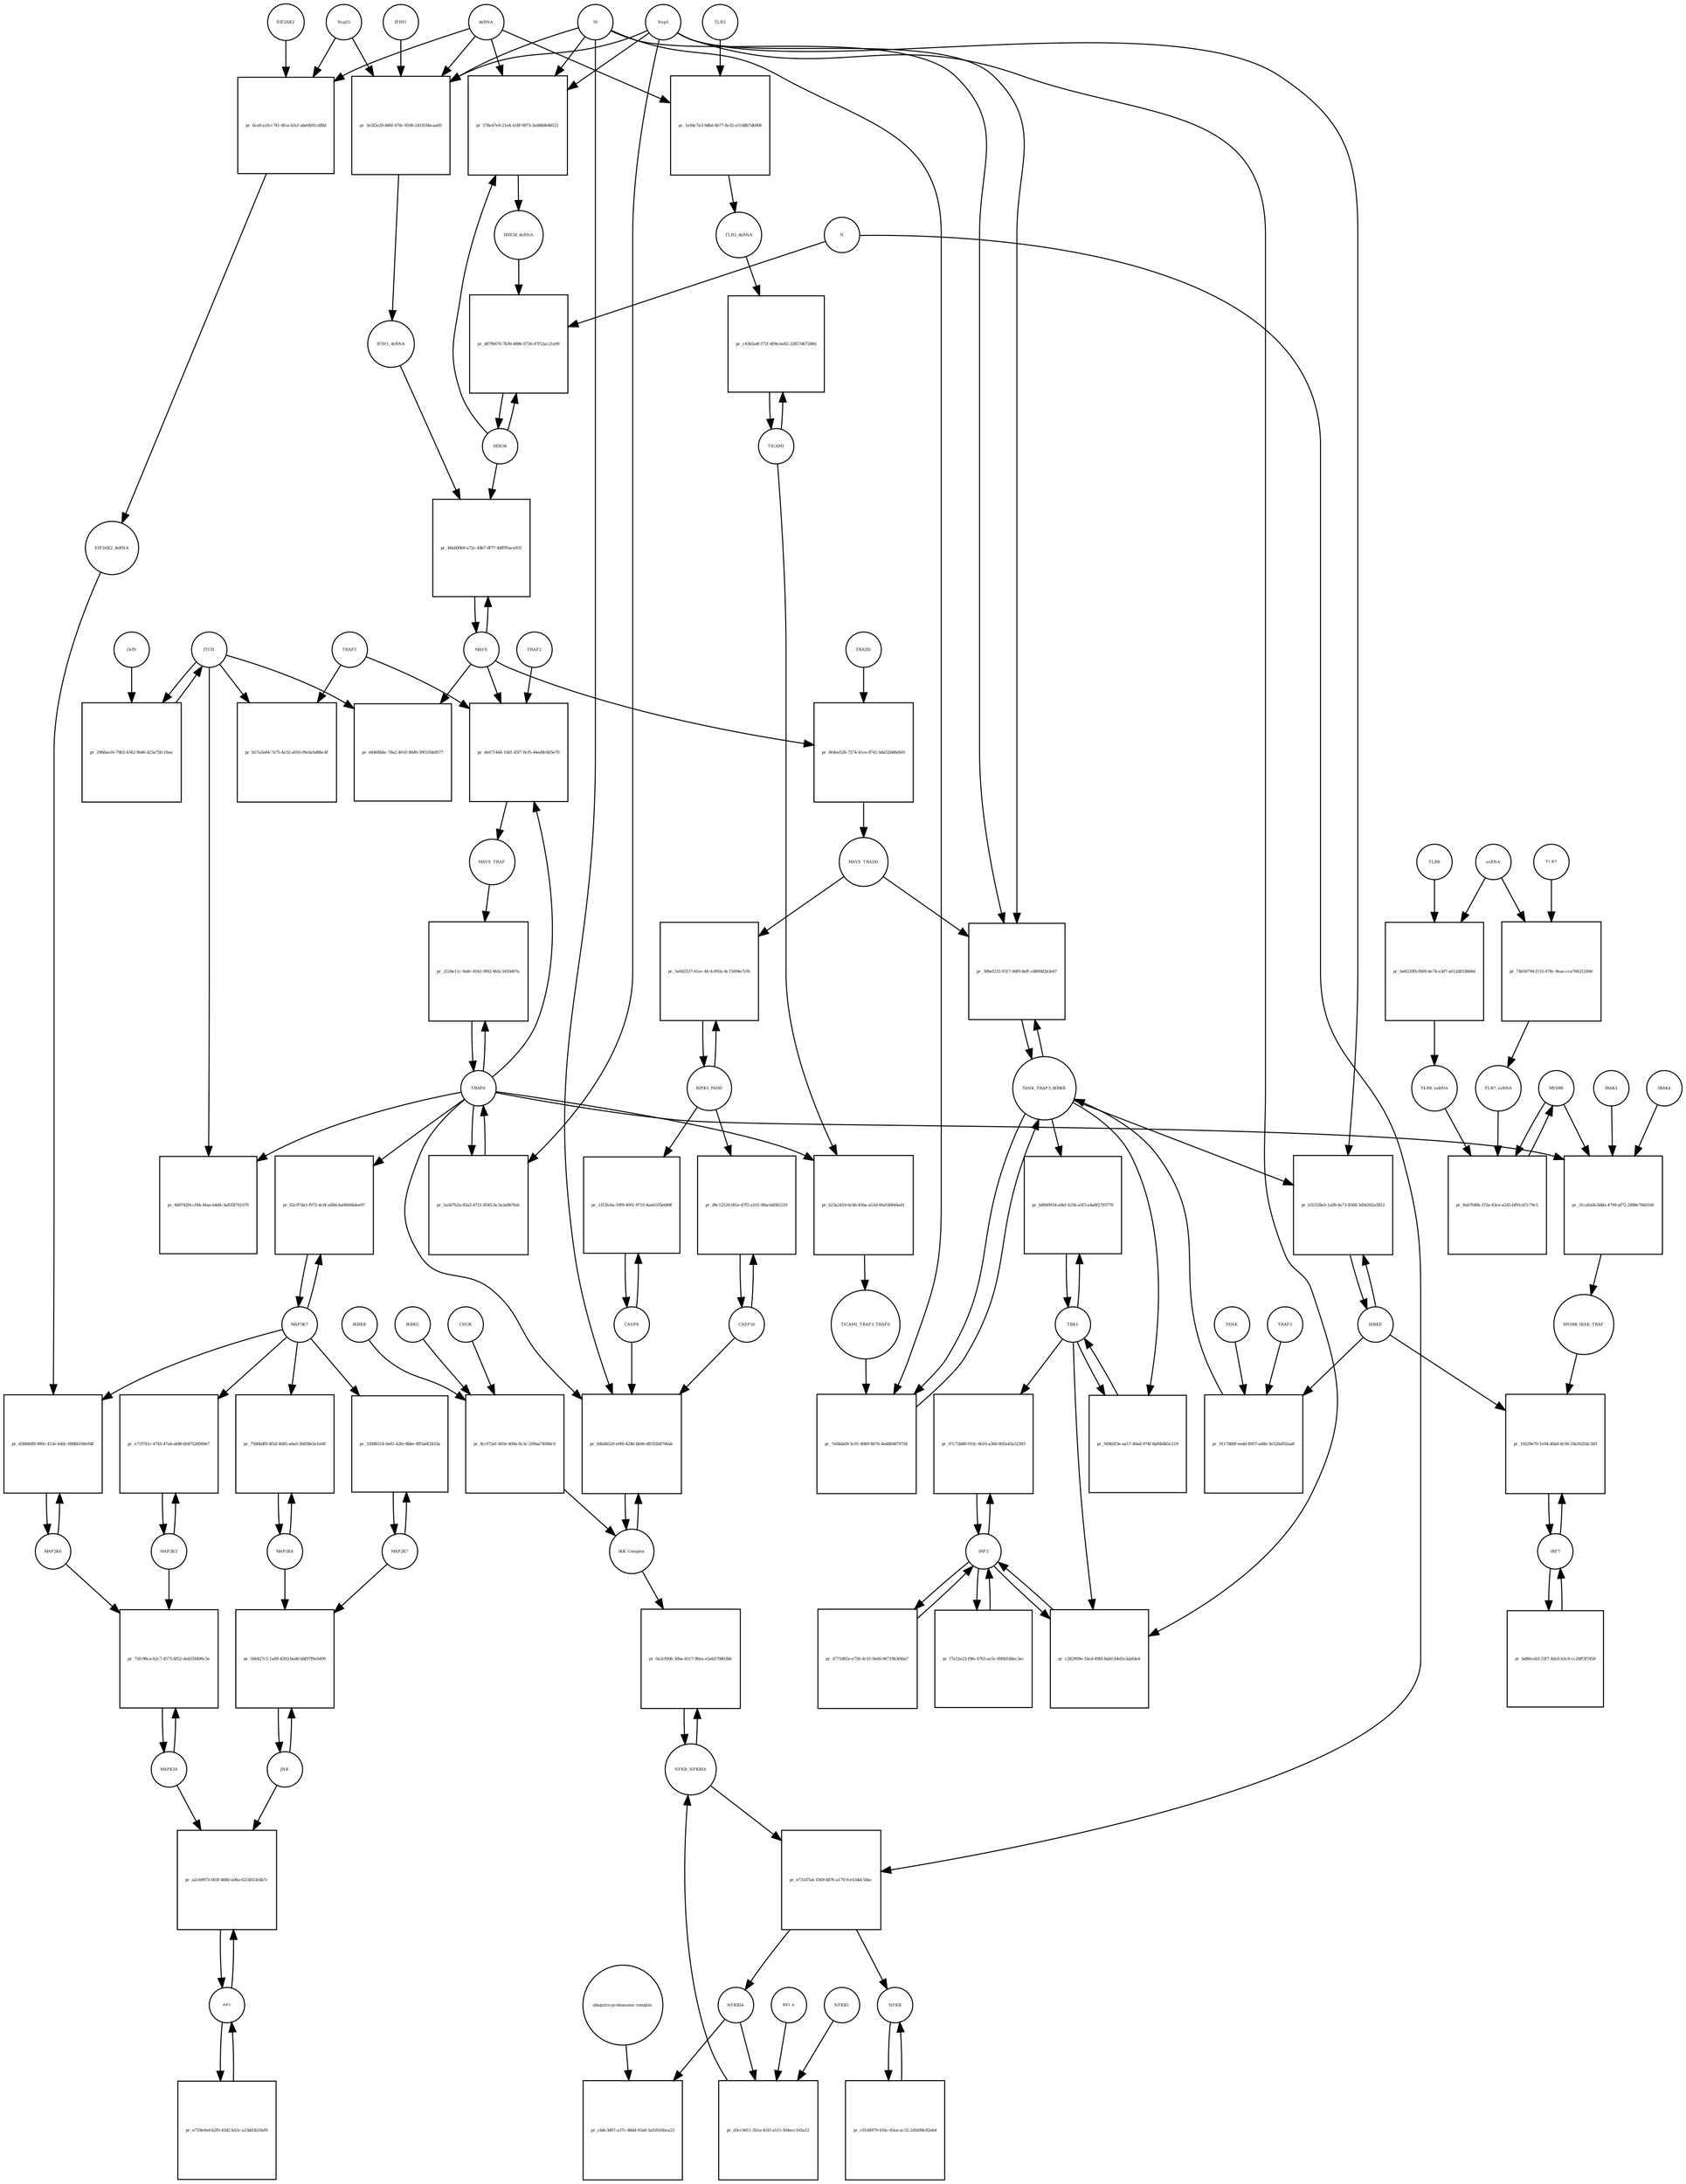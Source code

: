 strict digraph  {
dsRNA [annotation="", bipartite=0, cls="nucleic acid feature", fontsize=4, label=dsRNA, shape=circle];
"pr_578e47e9-21e4-418f-9973-5ed88d648521" [annotation="", bipartite=1, cls=process, fontsize=4, label="pr_578e47e9-21e4-418f-9973-5ed88d648521", shape=square];
DDX58_dsRNA [annotation="", bipartite=0, cls=complex, fontsize=4, label=DDX58_dsRNA, shape=circle];
M [annotation=urn_miriam_ncbiprotein_1796318601, bipartite=0, cls=macromolecule, fontsize=4, label=M, shape=circle];
Nsp3 [annotation=urn_miriam_ncbiprotein_1802476807, bipartite=0, cls=macromolecule, fontsize=4, label=Nsp3, shape=circle];
DDX58 [annotation=urn_miriam_hgnc_19102, bipartite=0, cls=macromolecule, fontsize=4, label=DDX58, shape=circle];
"pr_3e5f2e29-8d6f-470c-9506-241816bcaa00" [annotation="", bipartite=1, cls=process, fontsize=4, label="pr_3e5f2e29-8d6f-470c-9506-241816bcaa00", shape=square];
IFIH1_dsRNA [annotation="", bipartite=0, cls=complex, fontsize=4, label=IFIH1_dsRNA, shape=circle];
Nsp15 [annotation=urn_miriam_ncbiprotein_1802476818, bipartite=0, cls=macromolecule, fontsize=4, label=Nsp15, shape=circle];
IFIH1 [annotation=urn_miriam_hgnc_18873, bipartite=0, cls=macromolecule, fontsize=4, label=IFIH1, shape=circle];
"pr_d87f6670-7b30-4886-9726-47f52ac21a99" [annotation="", bipartite=1, cls=process, fontsize=4, label="pr_d87f6670-7b30-4886-9726-47f52ac21a99", shape=square];
N [annotation=urn_miriam_ncbiprotein_1798174255, bipartite=0, cls=macromolecule, fontsize=4, label=N, shape=circle];
MAVS [annotation=urn_miriam_hgnc_29233, bipartite=0, cls="macromolecule multimer", fontsize=4, label=MAVS, shape=circle];
"pr_46eb00b9-a72c-44b7-8f77-44ff95aca931" [annotation="", bipartite=1, cls=process, fontsize=4, label="pr_46eb00b9-a72c-44b7-8f77-44ff95aca931", shape=square];
NFKBIA [annotation=urn_miriam_hgnc_7797, bipartite=0, cls=macromolecule, fontsize=4, label=NFKBIA, shape=circle];
"pr_cb8c3d07-a37c-48dd-93a8-5a92616bca23" [annotation="", bipartite=1, cls=process, fontsize=4, label="pr_cb8c3d07-a37c-48dd-93a8-5a92616bca23", shape=square];
"ubiquitin-proteasome complex" [annotation="", bipartite=0, cls=complex, fontsize=4, label="ubiquitin-proteasome complex", shape=circle];
IRF3 [annotation=urn_miriam_hgnc_6118, bipartite=0, cls=macromolecule, fontsize=4, label=IRF3, shape=circle];
"pr_07c72b88-010c-4b16-a366-805a45a52393" [annotation="", bipartite=1, cls=process, fontsize=4, label="pr_07c72b88-010c-4b16-a366-805a45a52393", shape=square];
TBK1 [annotation="", bipartite=0, cls=macromolecule, fontsize=4, label=TBK1, shape=circle];
"pr_c282909e-1bcd-49fd-8ab0-b4d1e3abfda4" [annotation="", bipartite=1, cls=process, fontsize=4, label="pr_c282909e-1bcd-49fd-8ab0-b4d1e3abfda4", shape=square];
IRF7 [annotation=urn_miriam_hgnc_6122, bipartite=0, cls="macromolecule multimer", fontsize=4, label=IRF7, shape=circle];
"pr_10229e70-1e94-40a8-8c06-18a50254c583" [annotation="", bipartite=1, cls=process, fontsize=4, label="pr_10229e70-1e94-40a8-8c06-18a50254c583", shape=square];
IKBKE [annotation=urn_miriam_hgnc_14552, bipartite=0, cls=macromolecule, fontsize=4, label=IKBKE, shape=circle];
MYD88_IRAK_TRAF [annotation="", bipartite=0, cls=complex, fontsize=4, label=MYD88_IRAK_TRAF, shape=circle];
TRAF6 [annotation=urn_miriam_hgnc_12036, bipartite=0, cls=macromolecule, fontsize=4, label=TRAF6, shape=circle];
"pr_2526e11c-9a8c-4541-9f82-4b5c3410d07a" [annotation="", bipartite=1, cls=process, fontsize=4, label="pr_2526e11c-9a8c-4541-9f82-4b5c3410d07a", shape=square];
MAVS_TRAF [annotation="", bipartite=0, cls=complex, fontsize=4, label=MAVS_TRAF, shape=circle];
"pr_d4468bbc-7da2-4610-80d0-30f31fdef077" [annotation="", bipartite=1, cls=process, fontsize=4, label="pr_d4468bbc-7da2-4610-80d0-30f31fdef077", shape=square];
ITCH [annotation="", bipartite=0, cls=macromolecule, fontsize=4, label=ITCH, shape=circle];
TRAF5 [annotation=urn_miriam_hgnc_12035, bipartite=0, cls=macromolecule, fontsize=4, label=TRAF5, shape=circle];
"pr_b57a3a44-7a75-4e32-a616-09cbcbd6bc4f" [annotation="", bipartite=1, cls=process, fontsize=4, label="pr_b57a3a44-7a75-4e32-a616-09cbcbd6bc4f", shape=square];
"pr_4b9742f4-cf44-44ae-b4d4-3a835f701070" [annotation="", bipartite=1, cls=process, fontsize=4, label="pr_4b9742f4-cf44-44ae-b4d4-3a835f701070", shape=square];
TICAM1 [annotation=urn_miriam_hgnc_18348, bipartite=0, cls=macromolecule, fontsize=4, label=TICAM1, shape=circle];
"pr_c43b5a4f-f72f-4f94-be82-32857d672866" [annotation="", bipartite=1, cls=process, fontsize=4, label="pr_c43b5a4f-f72f-4f94-be82-32857d672866", shape=square];
TLR3_dsRNA [annotation="", bipartite=0, cls=complex, fontsize=4, label=TLR3_dsRNA, shape=circle];
TLR3 [annotation=urn_miriam_hgnc_11849, bipartite=0, cls="macromolecule multimer", fontsize=4, label=TLR3, shape=circle];
"pr_1e94c7e3-9dbd-4b77-8c02-e51d8b7db906" [annotation="", bipartite=1, cls=process, fontsize=4, label="pr_1e94c7e3-9dbd-4b77-8c02-e51d8b7db906", shape=square];
"pr_b23a2419-6cbb-45ba-a53d-6fa036844ed1" [annotation="", bipartite=1, cls=process, fontsize=4, label="pr_b23a2419-6cbb-45ba-a53d-6fa036844ed1", shape=square];
TICAM1_TRAF3_TRAF6 [annotation="", bipartite=0, cls=complex, fontsize=4, label=TICAM1_TRAF3_TRAF6, shape=circle];
TANK_TRAF3_IKBKE [annotation="", bipartite=0, cls=complex, fontsize=4, label=TANK_TRAF3_IKBKE, shape=circle];
"pr_7efdda09-3c91-4069-8676-4e48b9d79734" [annotation="", bipartite=1, cls=process, fontsize=4, label="pr_7efdda09-3c91-4069-8676-4e48b9d79734", shape=square];
"pr_b8849934-e8ef-4256-a5f3-e4a8f2793778" [annotation="", bipartite=1, cls=process, fontsize=4, label="pr_b8849934-e8ef-4256-a5f3-e4a8f2793778", shape=square];
"pr_b32328a0-1a08-4e73-8568-3d56262a5812" [annotation="", bipartite=1, cls=process, fontsize=4, label="pr_b32328a0-1a08-4e73-8568-3d56262a5812", shape=square];
MYD88 [annotation="", bipartite=0, cls=macromolecule, fontsize=4, label=MYD88, shape=circle];
"pr_31cafa6b-8dda-4799-af72-2888e76601b0" [annotation="", bipartite=1, cls=process, fontsize=4, label="pr_31cafa6b-8dda-4799-af72-2888e76601b0", shape=square];
IRAK1 [annotation=urn_miriam_hgnc_6112, bipartite=0, cls=macromolecule, fontsize=4, label=IRAK1, shape=circle];
IRAK4 [annotation=urn_miriam_hgnc_17967, bipartite=0, cls=macromolecule, fontsize=4, label=IRAK4, shape=circle];
TLR7 [annotation=urn_miriam_hgnc_15631, bipartite=0, cls=macromolecule, fontsize=4, label=TLR7, shape=circle];
"pr_74b50794-f155-478c-9eae-cce76621209d" [annotation="", bipartite=1, cls=process, fontsize=4, label="pr_74b50794-f155-478c-9eae-cce76621209d", shape=square];
TLR7_ssRNA [annotation="", bipartite=0, cls=complex, fontsize=4, label=TLR7_ssRNA, shape=circle];
ssRNA [annotation="", bipartite=0, cls="nucleic acid feature", fontsize=4, label=ssRNA, shape=circle];
TLR8 [annotation=urn_miriam_hgnc_15632, bipartite=0, cls=macromolecule, fontsize=4, label=TLR8, shape=circle];
"pr_be8220fb-fb09-4e74-a3d7-a612d833b68d" [annotation="", bipartite=1, cls=process, fontsize=4, label="pr_be8220fb-fb09-4e74-a3d7-a612d833b68d", shape=square];
TLR8_ssRNA [annotation="", bipartite=0, cls=complex, fontsize=4, label=TLR8_ssRNA, shape=circle];
"pr_8ab7fd6b-372e-43ce-a245-bf91cb7c79c5" [annotation="", bipartite=1, cls=process, fontsize=4, label="pr_8ab7fd6b-372e-43ce-a245-bf91cb7c79c5", shape=square];
MAP3K7 [annotation="", bipartite=0, cls=macromolecule, fontsize=4, label=MAP3K7, shape=circle];
"pr_82c97da1-f972-4c6f-a684-ba08d44dee97" [annotation="", bipartite=1, cls=process, fontsize=4, label="pr_82c97da1-f972-4c6f-a684-ba08d44dee97", shape=square];
TRAF2 [annotation=urn_miriam_hgnc_12032, bipartite=0, cls=macromolecule, fontsize=4, label=TRAF2, shape=circle];
"pr_de671444-10d1-45f7-8cf5-44ed9c605e70" [annotation="", bipartite=1, cls=process, fontsize=4, label="pr_de671444-10d1-45f7-8cf5-44ed9c605e70", shape=square];
"pr_296dae16-79b3-4342-9b46-423a75fc18aa" [annotation="", bipartite=1, cls=process, fontsize=4, label="pr_296dae16-79b3-4342-9b46-423a75fc18aa", shape=square];
Orf9 [annotation=urn_miriam_uniprot_P59636, bipartite=0, cls=macromolecule, fontsize=4, label=Orf9, shape=circle];
"pr_664ee526-7274-41ce-8741-0da52b68eb01" [annotation="", bipartite=1, cls=process, fontsize=4, label="pr_664ee526-7274-41ce-8741-0da52b68eb01", shape=square];
MAVS_TRADD [annotation="", bipartite=0, cls=complex, fontsize=4, label=MAVS_TRADD, shape=circle];
TRADD [annotation=urn_miriam_hgnc_12030, bipartite=0, cls=macromolecule, fontsize=4, label=TRADD, shape=circle];
"pr_5a567b2a-85a2-4721-8545-bc3a3a9b76dc" [annotation="", bipartite=1, cls=process, fontsize=4, label="pr_5a567b2a-85a2-4721-8545-bc3a3a9b76dc", shape=square];
AP1 [annotation="", bipartite=0, cls=complex, fontsize=4, label=AP1, shape=circle];
"pr_a2cb9973-003f-4680-a06a-6214013e4b7c" [annotation="", bipartite=1, cls=process, fontsize=4, label="pr_a2cb9973-003f-4680-a06a-6214013e4b7c", shape=square];
MAPK14 [annotation="", bipartite=0, cls=macromolecule, fontsize=4, label=MAPK14, shape=circle];
JNK [annotation="", bipartite=0, cls=complex, fontsize=4, label=JNK, shape=circle];
"pr_56b427c5-1a89-4593-bed6-bbf97f6c6499" [annotation="", bipartite=1, cls=process, fontsize=4, label="pr_56b427c5-1a89-4593-bed6-bbf97f6c6499", shape=square];
MAP2K7 [annotation="", bipartite=0, cls=macromolecule, fontsize=4, label=MAP2K7, shape=circle];
MAP2K4 [annotation="", bipartite=0, cls=macromolecule, fontsize=4, label=MAP2K4, shape=circle];
"pr_7566bdf9-4f2d-4685-a6a0-3b858e2e1e08" [annotation="", bipartite=1, cls=process, fontsize=4, label="pr_7566bdf9-4f2d-4685-a6a0-3b858e2e1e08", shape=square];
"pr_330d9314-0a61-42fe-8bbe-4ff5a6f2433a" [annotation="", bipartite=1, cls=process, fontsize=4, label="pr_330d9314-0a61-42fe-8bbe-4ff5a6f2433a", shape=square];
MAP2K3 [annotation="", bipartite=0, cls=macromolecule, fontsize=4, label=MAP2K3, shape=circle];
"pr_e71f741c-4745-47ab-afd8-6047526949e7" [annotation="", bipartite=1, cls=process, fontsize=4, label="pr_e71f741c-4745-47ab-afd8-6047526949e7", shape=square];
MAP2K6 [annotation="", bipartite=0, cls=macromolecule, fontsize=4, label=MAP2K6, shape=circle];
"pr_d38840f8-980c-413e-bddc-0886b169e94f" [annotation="", bipartite=1, cls=process, fontsize=4, label="pr_d38840f8-980c-413e-bddc-0886b169e94f", shape=square];
EIF2AK2_dsRNA [annotation="", bipartite=0, cls=complex, fontsize=4, label=EIF2AK2_dsRNA, shape=circle];
"pr_6cefca18-c741-4fca-b3cf-abe0b91cdf8d" [annotation="", bipartite=1, cls=process, fontsize=4, label="pr_6cefca18-c741-4fca-b3cf-abe0b91cdf8d", shape=square];
EIF2AK2 [annotation=urn_miriam_hgnc_9437, bipartite=0, cls=macromolecule, fontsize=4, label=EIF2AK2, shape=circle];
RIPK1_FADD [annotation="", bipartite=0, cls=complex, fontsize=4, label=RIPK1_FADD, shape=circle];
"pr_5e0d2537-61ec-4fc4-892e-4c15694e7cfb" [annotation="", bipartite=1, cls=process, fontsize=4, label="pr_5e0d2537-61ec-4fc4-892e-4c15694e7cfb", shape=square];
CASP8 [annotation="", bipartite=0, cls=macromolecule, fontsize=4, label=CASP8, shape=circle];
"pr_21f2fc6a-59f9-4001-8710-4aeb105e689f" [annotation="", bipartite=1, cls=process, fontsize=4, label="pr_21f2fc6a-59f9-4001-8710-4aeb105e689f", shape=square];
CASP10 [annotation="", bipartite=0, cls=macromolecule, fontsize=4, label=CASP10, shape=circle];
"pr_d9c12520-0f1e-47f2-a102-98ac6d582219" [annotation="", bipartite=1, cls=process, fontsize=4, label="pr_d9c12520-0f1e-47f2-a102-98ac6d582219", shape=square];
NFKB_NFKBIA [annotation="", bipartite=0, cls=complex, fontsize=4, label=NFKB_NFKBIA, shape=circle];
"pr_0a3cf606-30be-41c7-90ea-e5eb570d03bb" [annotation="", bipartite=1, cls=process, fontsize=4, label="pr_0a3cf606-30be-41c7-90ea-e5eb570d03bb", shape=square];
"IKK Complex" [annotation="", bipartite=0, cls=complex, fontsize=4, label="IKK Complex", shape=circle];
"pr_e731d7a4-1569-4876-a170-fce534dc58ac" [annotation="", bipartite=1, cls=process, fontsize=4, label="pr_e731d7a4-1569-4876-a170-fce534dc58ac", shape=square];
NFKB [annotation="", bipartite=0, cls=complex, fontsize=4, label=NFKB, shape=circle];
"pr_64bd4520-e0f6-4246-b606-d8192b8706ab" [annotation="", bipartite=1, cls=process, fontsize=4, label="pr_64bd4520-e0f6-4246-b606-d8192b8706ab", shape=square];
"pr_d3cc9611-2b1a-451f-a511-504ecc165a12" [annotation="", bipartite=1, cls=process, fontsize=4, label="pr_d3cc9611-2b1a-451f-a511-504ecc165a12", shape=square];
RELA [annotation="", bipartite=0, cls=macromolecule, fontsize=4, label=RELA, shape=circle];
NFKB1 [annotation="", bipartite=0, cls=macromolecule, fontsize=4, label=NFKB1, shape=circle];
IKBKG [annotation="", bipartite=0, cls=macromolecule, fontsize=4, label=IKBKG, shape=circle];
"pr_8ccf72ef-493e-409a-8c3c-299aa74948c9" [annotation="", bipartite=1, cls=process, fontsize=4, label="pr_8ccf72ef-493e-409a-8c3c-299aa74948c9", shape=square];
CHUK [annotation="", bipartite=0, cls=macromolecule, fontsize=4, label=CHUK, shape=circle];
IKBKB [annotation="", bipartite=0, cls=macromolecule, fontsize=4, label=IKBKB, shape=circle];
"pr_30bef235-9317-4df9-8eff-cd869d2b3eb7" [annotation="", bipartite=1, cls=process, fontsize=4, label="pr_30bef235-9317-4df9-8eff-cd869d2b3eb7", shape=square];
"pr_569b5f3e-aa17-49ad-974f-8af6b4b5c219" [annotation="", bipartite=1, cls=process, fontsize=4, label="pr_569b5f3e-aa17-49ad-974f-8af6b4b5c219", shape=square];
"pr_73fc96ca-b2c7-4575-8f52-da4354496c5e" [annotation="", bipartite=1, cls=process, fontsize=4, label="pr_73fc96ca-b2c7-4575-8f52-da4354496c5e", shape=square];
TRAF3 [annotation="", bipartite=0, cls=macromolecule, fontsize=4, label=TRAF3, shape=circle];
"pr_9117d68f-eedd-4957-ad4b-3e520af02aa8" [annotation="", bipartite=1, cls=process, fontsize=4, label="pr_9117d68f-eedd-4957-ad4b-3e520af02aa8", shape=square];
TANK [annotation="", bipartite=0, cls=macromolecule, fontsize=4, label=TANK, shape=circle];
"pr_e729e0ed-b2f0-43d2-b52c-a23dd3b33ef9" [annotation="", bipartite=1, cls=process, fontsize=4, label="pr_e729e0ed-b2f0-43d2-b52c-a23dd3b33ef9", shape=square];
"pr_bd86ceb3-55f7-4dc0-b3c9-cc24ff3f7458" [annotation="", bipartite=1, cls=process, fontsize=4, label="pr_bd86ceb3-55f7-4dc0-b3c9-cc24ff3f7458", shape=square];
"pr_d771d81e-e726-4c91-9e66-96719b3f4ba7" [annotation="", bipartite=1, cls=process, fontsize=4, label="pr_d771d81e-e726-4c91-9e66-96719b3f4ba7", shape=square];
"pr_c01d4979-41bc-45ea-ac32-2d5698c82eb4" [annotation="", bipartite=1, cls=process, fontsize=4, label="pr_c01d4979-41bc-45ea-ac32-2d5698c82eb4", shape=square];
"pr_f7a12e23-f9fe-4763-ac5c-890d1ddec3ec" [annotation="", bipartite=1, cls=process, fontsize=4, label="pr_f7a12e23-f9fe-4763-ac5c-890d1ddec3ec", shape=square];
dsRNA -> "pr_578e47e9-21e4-418f-9973-5ed88d648521"  [annotation="", interaction_type=consumption];
dsRNA -> "pr_3e5f2e29-8d6f-470c-9506-241816bcaa00"  [annotation="", interaction_type=consumption];
dsRNA -> "pr_1e94c7e3-9dbd-4b77-8c02-e51d8b7db906"  [annotation="", interaction_type=consumption];
dsRNA -> "pr_6cefca18-c741-4fca-b3cf-abe0b91cdf8d"  [annotation="", interaction_type=consumption];
"pr_578e47e9-21e4-418f-9973-5ed88d648521" -> DDX58_dsRNA  [annotation="", interaction_type=production];
DDX58_dsRNA -> "pr_d87f6670-7b30-4886-9726-47f52ac21a99"  [annotation="urn_miriam_pubmed_25581309|urn_miriam_pubmed_28148787|urn_miriam_taxonomy_694009", interaction_type=catalysis];
M -> "pr_578e47e9-21e4-418f-9973-5ed88d648521"  [annotation="urn_miriam_pubmed_20303872|urn_miriam_pubmed_19380580|urn_miriam_pubmed_31226023|urn_miriam_taxonomy_694009", interaction_type=inhibition];
M -> "pr_3e5f2e29-8d6f-470c-9506-241816bcaa00"  [annotation="urn_miriam_pubmed_28484023|urn_miriam_pubmed_19380580|urn_miriam_pubmed_31226023|urn_miriam_taxonomy_694009", interaction_type=inhibition];
M -> "pr_7efdda09-3c91-4069-8676-4e48b9d79734"  [annotation="urn_miriam_pubmed_19380580|urn_miriam_pubmed_19366914|urn_miriam_taxonomy_694009", interaction_type=inhibition];
M -> "pr_64bd4520-e0f6-4246-b606-d8192b8706ab"  [annotation="urn_miriam_pubmed_19366914|urn_miriam_pubmed_20303872|urn_miriam_pubmed_17705188|urn_miriam_pubmed_694009", interaction_type=inhibition];
M -> "pr_30bef235-9317-4df9-8eff-cd869d2b3eb7"  [annotation="urn_miriam_pubmed_19366914|urn_miriam_pubmed_27164085|urn_miriam_pubmed_19380580|urn_miriam_taxonomy_694009", interaction_type=inhibition];
Nsp3 -> "pr_578e47e9-21e4-418f-9973-5ed88d648521"  [annotation="urn_miriam_pubmed_20303872|urn_miriam_pubmed_19380580|urn_miriam_pubmed_31226023|urn_miriam_taxonomy_694009", interaction_type=inhibition];
Nsp3 -> "pr_3e5f2e29-8d6f-470c-9506-241816bcaa00"  [annotation="urn_miriam_pubmed_28484023|urn_miriam_pubmed_19380580|urn_miriam_pubmed_31226023|urn_miriam_taxonomy_694009", interaction_type=inhibition];
Nsp3 -> "pr_c282909e-1bcd-49fd-8ab0-b4d1e3abfda4"  [annotation="urn_miriam_pubmed_17761676|urn_miriam_pubmed_31226023|urn_miriam_taxonomy_694009", interaction_type=inhibition];
Nsp3 -> "pr_b32328a0-1a08-4e73-8568-3d56262a5812"  [annotation="urn_miriam_pubmed_20303872|urn_miriam_pubmed_31226023|urn_miriam_taxonomy_694009", interaction_type=inhibition];
Nsp3 -> "pr_5a567b2a-85a2-4721-8545-bc3a3a9b76dc"  [annotation="urn_miriam_pubmed_27164085|urn_miriam_taxonomy_694009", interaction_type=catalysis];
Nsp3 -> "pr_30bef235-9317-4df9-8eff-cd869d2b3eb7"  [annotation="urn_miriam_pubmed_19366914|urn_miriam_pubmed_27164085|urn_miriam_pubmed_19380580|urn_miriam_taxonomy_694009", interaction_type=inhibition];
DDX58 -> "pr_578e47e9-21e4-418f-9973-5ed88d648521"  [annotation="", interaction_type=consumption];
DDX58 -> "pr_d87f6670-7b30-4886-9726-47f52ac21a99"  [annotation="", interaction_type=consumption];
DDX58 -> "pr_46eb00b9-a72c-44b7-8f77-44ff95aca931"  [annotation=urn_miriam_pubmed_25581309, interaction_type=catalysis];
"pr_3e5f2e29-8d6f-470c-9506-241816bcaa00" -> IFIH1_dsRNA  [annotation="", interaction_type=production];
IFIH1_dsRNA -> "pr_46eb00b9-a72c-44b7-8f77-44ff95aca931"  [annotation=urn_miriam_pubmed_25581309, interaction_type=catalysis];
Nsp15 -> "pr_3e5f2e29-8d6f-470c-9506-241816bcaa00"  [annotation="urn_miriam_pubmed_28484023|urn_miriam_pubmed_19380580|urn_miriam_pubmed_31226023|urn_miriam_taxonomy_694009", interaction_type=inhibition];
Nsp15 -> "pr_6cefca18-c741-4fca-b3cf-abe0b91cdf8d"  [annotation="urn_miriam_pubmed_28484023|urn_miriam_pubmed_19366914|urn_miriam_taxonomy_694009", interaction_type=inhibition];
IFIH1 -> "pr_3e5f2e29-8d6f-470c-9506-241816bcaa00"  [annotation="", interaction_type=consumption];
"pr_d87f6670-7b30-4886-9726-47f52ac21a99" -> DDX58  [annotation="", interaction_type=production];
N -> "pr_d87f6670-7b30-4886-9726-47f52ac21a99"  [annotation="urn_miriam_pubmed_25581309|urn_miriam_pubmed_28148787|urn_miriam_taxonomy_694009", interaction_type=inhibition];
N -> "pr_e731d7a4-1569-4876-a170-fce534dc58ac"  [annotation="urn_miriam_pubmed_16143815|urn_miriam_taxonomy_694009", interaction_type=stimulation];
MAVS -> "pr_46eb00b9-a72c-44b7-8f77-44ff95aca931"  [annotation="", interaction_type=consumption];
MAVS -> "pr_d4468bbc-7da2-4610-80d0-30f31fdef077"  [annotation="", interaction_type=consumption];
MAVS -> "pr_de671444-10d1-45f7-8cf5-44ed9c605e70"  [annotation="", interaction_type=consumption];
MAVS -> "pr_664ee526-7274-41ce-8741-0da52b68eb01"  [annotation="", interaction_type=consumption];
"pr_46eb00b9-a72c-44b7-8f77-44ff95aca931" -> MAVS  [annotation="", interaction_type=production];
NFKBIA -> "pr_cb8c3d07-a37c-48dd-93a8-5a92616bca23"  [annotation="", interaction_type=consumption];
NFKBIA -> "pr_d3cc9611-2b1a-451f-a511-504ecc165a12"  [annotation="", interaction_type=consumption];
"ubiquitin-proteasome complex" -> "pr_cb8c3d07-a37c-48dd-93a8-5a92616bca23"  [annotation=urn_miriam_pubmed_20303872, interaction_type=catalysis];
IRF3 -> "pr_07c72b88-010c-4b16-a366-805a45a52393"  [annotation="", interaction_type=consumption];
IRF3 -> "pr_c282909e-1bcd-49fd-8ab0-b4d1e3abfda4"  [annotation="", interaction_type=consumption];
IRF3 -> "pr_d771d81e-e726-4c91-9e66-96719b3f4ba7"  [annotation="", interaction_type=consumption];
IRF3 -> "pr_f7a12e23-f9fe-4763-ac5c-890d1ddec3ec"  [annotation="", interaction_type=consumption];
"pr_07c72b88-010c-4b16-a366-805a45a52393" -> IRF3  [annotation="", interaction_type=production];
TBK1 -> "pr_07c72b88-010c-4b16-a366-805a45a52393"  [annotation=urn_miriam_pubmed_25581309, interaction_type=catalysis];
TBK1 -> "pr_c282909e-1bcd-49fd-8ab0-b4d1e3abfda4"  [annotation="urn_miriam_pubmed_17761676|urn_miriam_pubmed_31226023|urn_miriam_taxonomy_694009", interaction_type=catalysis];
TBK1 -> "pr_b8849934-e8ef-4256-a5f3-e4a8f2793778"  [annotation="", interaction_type=consumption];
TBK1 -> "pr_569b5f3e-aa17-49ad-974f-8af6b4b5c219"  [annotation="", interaction_type=consumption];
"pr_c282909e-1bcd-49fd-8ab0-b4d1e3abfda4" -> IRF3  [annotation="", interaction_type=production];
IRF7 -> "pr_10229e70-1e94-40a8-8c06-18a50254c583"  [annotation="", interaction_type=consumption];
IRF7 -> "pr_bd86ceb3-55f7-4dc0-b3c9-cc24ff3f7458"  [annotation="", interaction_type=consumption];
"pr_10229e70-1e94-40a8-8c06-18a50254c583" -> IRF7  [annotation="", interaction_type=production];
IKBKE -> "pr_10229e70-1e94-40a8-8c06-18a50254c583"  [annotation=urn_miriam_pubmed_20303872, interaction_type=catalysis];
IKBKE -> "pr_b32328a0-1a08-4e73-8568-3d56262a5812"  [annotation="", interaction_type=consumption];
IKBKE -> "pr_9117d68f-eedd-4957-ad4b-3e520af02aa8"  [annotation="", interaction_type=consumption];
MYD88_IRAK_TRAF -> "pr_10229e70-1e94-40a8-8c06-18a50254c583"  [annotation=urn_miriam_pubmed_20303872, interaction_type=catalysis];
TRAF6 -> "pr_2526e11c-9a8c-4541-9f82-4b5c3410d07a"  [annotation="", interaction_type=consumption];
TRAF6 -> "pr_4b9742f4-cf44-44ae-b4d4-3a835f701070"  [annotation="", interaction_type=consumption];
TRAF6 -> "pr_b23a2419-6cbb-45ba-a53d-6fa036844ed1"  [annotation="", interaction_type=consumption];
TRAF6 -> "pr_31cafa6b-8dda-4799-af72-2888e76601b0"  [annotation="", interaction_type=consumption];
TRAF6 -> "pr_82c97da1-f972-4c6f-a684-ba08d44dee97"  [annotation=urn_miriam_pubmed_19366914, interaction_type=stimulation];
TRAF6 -> "pr_de671444-10d1-45f7-8cf5-44ed9c605e70"  [annotation="", interaction_type=consumption];
TRAF6 -> "pr_5a567b2a-85a2-4721-8545-bc3a3a9b76dc"  [annotation="", interaction_type=consumption];
TRAF6 -> "pr_64bd4520-e0f6-4246-b606-d8192b8706ab"  [annotation="urn_miriam_pubmed_19366914|urn_miriam_pubmed_20303872|urn_miriam_pubmed_17705188|urn_miriam_pubmed_694009", interaction_type=stimulation];
"pr_2526e11c-9a8c-4541-9f82-4b5c3410d07a" -> TRAF6  [annotation="", interaction_type=production];
MAVS_TRAF -> "pr_2526e11c-9a8c-4541-9f82-4b5c3410d07a"  [annotation=urn_miriam_pubmed_19366914, interaction_type=catalysis];
ITCH -> "pr_d4468bbc-7da2-4610-80d0-30f31fdef077"  [annotation=urn_miriam_pubmed_25135833, interaction_type=catalysis];
ITCH -> "pr_b57a3a44-7a75-4e32-a616-09cbcbd6bc4f"  [annotation=urn_miriam_pubmed_25135833, interaction_type=catalysis];
ITCH -> "pr_4b9742f4-cf44-44ae-b4d4-3a835f701070"  [annotation=urn_miriam_pubmed_25135833, interaction_type=catalysis];
ITCH -> "pr_296dae16-79b3-4342-9b46-423a75fc18aa"  [annotation="", interaction_type=consumption];
TRAF5 -> "pr_b57a3a44-7a75-4e32-a616-09cbcbd6bc4f"  [annotation="", interaction_type=consumption];
TRAF5 -> "pr_de671444-10d1-45f7-8cf5-44ed9c605e70"  [annotation="", interaction_type=consumption];
TICAM1 -> "pr_c43b5a4f-f72f-4f94-be82-32857d672866"  [annotation="", interaction_type=consumption];
TICAM1 -> "pr_b23a2419-6cbb-45ba-a53d-6fa036844ed1"  [annotation="", interaction_type=consumption];
"pr_c43b5a4f-f72f-4f94-be82-32857d672866" -> TICAM1  [annotation="", interaction_type=production];
TLR3_dsRNA -> "pr_c43b5a4f-f72f-4f94-be82-32857d672866"  [annotation=urn_miriam_pubmed_20303872, interaction_type=stimulation];
TLR3 -> "pr_1e94c7e3-9dbd-4b77-8c02-e51d8b7db906"  [annotation="", interaction_type=consumption];
"pr_1e94c7e3-9dbd-4b77-8c02-e51d8b7db906" -> TLR3_dsRNA  [annotation="", interaction_type=production];
"pr_b23a2419-6cbb-45ba-a53d-6fa036844ed1" -> TICAM1_TRAF3_TRAF6  [annotation="", interaction_type=production];
TICAM1_TRAF3_TRAF6 -> "pr_7efdda09-3c91-4069-8676-4e48b9d79734"  [annotation="urn_miriam_pubmed_19380580|urn_miriam_pubmed_19366914|urn_miriam_taxonomy_694009", interaction_type=stimulation];
TANK_TRAF3_IKBKE -> "pr_7efdda09-3c91-4069-8676-4e48b9d79734"  [annotation="", interaction_type=consumption];
TANK_TRAF3_IKBKE -> "pr_b8849934-e8ef-4256-a5f3-e4a8f2793778"  [annotation=urn_miriam_pubmed_20303872, interaction_type=stimulation];
TANK_TRAF3_IKBKE -> "pr_b32328a0-1a08-4e73-8568-3d56262a5812"  [annotation="urn_miriam_pubmed_20303872|urn_miriam_pubmed_31226023|urn_miriam_taxonomy_694009", interaction_type=stimulation];
TANK_TRAF3_IKBKE -> "pr_30bef235-9317-4df9-8eff-cd869d2b3eb7"  [annotation="", interaction_type=consumption];
TANK_TRAF3_IKBKE -> "pr_569b5f3e-aa17-49ad-974f-8af6b4b5c219"  [annotation=urn_miriam_pubmed_19366914, interaction_type=stimulation];
"pr_7efdda09-3c91-4069-8676-4e48b9d79734" -> TANK_TRAF3_IKBKE  [annotation="", interaction_type=production];
"pr_b8849934-e8ef-4256-a5f3-e4a8f2793778" -> TBK1  [annotation="", interaction_type=production];
"pr_b32328a0-1a08-4e73-8568-3d56262a5812" -> IKBKE  [annotation="", interaction_type=production];
MYD88 -> "pr_31cafa6b-8dda-4799-af72-2888e76601b0"  [annotation="", interaction_type=consumption];
MYD88 -> "pr_8ab7fd6b-372e-43ce-a245-bf91cb7c79c5"  [annotation="", interaction_type=consumption];
"pr_31cafa6b-8dda-4799-af72-2888e76601b0" -> MYD88_IRAK_TRAF  [annotation="", interaction_type=production];
IRAK1 -> "pr_31cafa6b-8dda-4799-af72-2888e76601b0"  [annotation="", interaction_type=consumption];
IRAK4 -> "pr_31cafa6b-8dda-4799-af72-2888e76601b0"  [annotation="", interaction_type=consumption];
TLR7 -> "pr_74b50794-f155-478c-9eae-cce76621209d"  [annotation="", interaction_type=consumption];
"pr_74b50794-f155-478c-9eae-cce76621209d" -> TLR7_ssRNA  [annotation="", interaction_type=production];
TLR7_ssRNA -> "pr_8ab7fd6b-372e-43ce-a245-bf91cb7c79c5"  [annotation=urn_miriam_pubmed_19366914, interaction_type=stimulation];
ssRNA -> "pr_74b50794-f155-478c-9eae-cce76621209d"  [annotation="", interaction_type=consumption];
ssRNA -> "pr_be8220fb-fb09-4e74-a3d7-a612d833b68d"  [annotation="", interaction_type=consumption];
TLR8 -> "pr_be8220fb-fb09-4e74-a3d7-a612d833b68d"  [annotation="", interaction_type=consumption];
"pr_be8220fb-fb09-4e74-a3d7-a612d833b68d" -> TLR8_ssRNA  [annotation="", interaction_type=production];
TLR8_ssRNA -> "pr_8ab7fd6b-372e-43ce-a245-bf91cb7c79c5"  [annotation=urn_miriam_pubmed_19366914, interaction_type=stimulation];
"pr_8ab7fd6b-372e-43ce-a245-bf91cb7c79c5" -> MYD88  [annotation="", interaction_type=production];
MAP3K7 -> "pr_82c97da1-f972-4c6f-a684-ba08d44dee97"  [annotation="", interaction_type=consumption];
MAP3K7 -> "pr_7566bdf9-4f2d-4685-a6a0-3b858e2e1e08"  [annotation=urn_miriam_pubmed_19366914, interaction_type=catalysis];
MAP3K7 -> "pr_330d9314-0a61-42fe-8bbe-4ff5a6f2433a"  [annotation=urn_miriam_pubmed_19366914, interaction_type=catalysis];
MAP3K7 -> "pr_e71f741c-4745-47ab-afd8-6047526949e7"  [annotation=urn_miriam_pubmed_19366914, interaction_type=catalysis];
MAP3K7 -> "pr_d38840f8-980c-413e-bddc-0886b169e94f"  [annotation=urn_miriam_pubmed_19366914, interaction_type=catalysis];
"pr_82c97da1-f972-4c6f-a684-ba08d44dee97" -> MAP3K7  [annotation="", interaction_type=production];
TRAF2 -> "pr_de671444-10d1-45f7-8cf5-44ed9c605e70"  [annotation="", interaction_type=consumption];
"pr_de671444-10d1-45f7-8cf5-44ed9c605e70" -> MAVS_TRAF  [annotation="", interaction_type=production];
"pr_296dae16-79b3-4342-9b46-423a75fc18aa" -> ITCH  [annotation="", interaction_type=production];
Orf9 -> "pr_296dae16-79b3-4342-9b46-423a75fc18aa"  [annotation="urn_miriam_pubmed_25135833|urn_miriam_taxonomy_694009", interaction_type=stimulation];
"pr_664ee526-7274-41ce-8741-0da52b68eb01" -> MAVS_TRADD  [annotation="", interaction_type=production];
MAVS_TRADD -> "pr_5e0d2537-61ec-4fc4-892e-4c15694e7cfb"  [annotation=urn_miriam_pubmed_19366914, interaction_type=stimulation];
MAVS_TRADD -> "pr_30bef235-9317-4df9-8eff-cd869d2b3eb7"  [annotation="urn_miriam_pubmed_19366914|urn_miriam_pubmed_27164085|urn_miriam_pubmed_19380580|urn_miriam_taxonomy_694009", interaction_type=stimulation];
TRADD -> "pr_664ee526-7274-41ce-8741-0da52b68eb01"  [annotation="", interaction_type=consumption];
"pr_5a567b2a-85a2-4721-8545-bc3a3a9b76dc" -> TRAF6  [annotation="", interaction_type=production];
AP1 -> "pr_a2cb9973-003f-4680-a06a-6214013e4b7c"  [annotation="", interaction_type=consumption];
AP1 -> "pr_e729e0ed-b2f0-43d2-b52c-a23dd3b33ef9"  [annotation="", interaction_type=consumption];
"pr_a2cb9973-003f-4680-a06a-6214013e4b7c" -> AP1  [annotation="", interaction_type=production];
MAPK14 -> "pr_a2cb9973-003f-4680-a06a-6214013e4b7c"  [annotation=urn_miriam_pubmed_19366914, interaction_type=stimulation];
MAPK14 -> "pr_73fc96ca-b2c7-4575-8f52-da4354496c5e"  [annotation="", interaction_type=consumption];
JNK -> "pr_a2cb9973-003f-4680-a06a-6214013e4b7c"  [annotation=urn_miriam_pubmed_19366914, interaction_type=stimulation];
JNK -> "pr_56b427c5-1a89-4593-bed6-bbf97f6c6499"  [annotation="", interaction_type=consumption];
"pr_56b427c5-1a89-4593-bed6-bbf97f6c6499" -> JNK  [annotation="", interaction_type=production];
MAP2K7 -> "pr_56b427c5-1a89-4593-bed6-bbf97f6c6499"  [annotation=urn_miriam_pubmed_19366914, interaction_type=catalysis];
MAP2K7 -> "pr_330d9314-0a61-42fe-8bbe-4ff5a6f2433a"  [annotation="", interaction_type=consumption];
MAP2K4 -> "pr_56b427c5-1a89-4593-bed6-bbf97f6c6499"  [annotation=urn_miriam_pubmed_19366914, interaction_type=catalysis];
MAP2K4 -> "pr_7566bdf9-4f2d-4685-a6a0-3b858e2e1e08"  [annotation="", interaction_type=consumption];
"pr_7566bdf9-4f2d-4685-a6a0-3b858e2e1e08" -> MAP2K4  [annotation="", interaction_type=production];
"pr_330d9314-0a61-42fe-8bbe-4ff5a6f2433a" -> MAP2K7  [annotation="", interaction_type=production];
MAP2K3 -> "pr_e71f741c-4745-47ab-afd8-6047526949e7"  [annotation="", interaction_type=consumption];
MAP2K3 -> "pr_73fc96ca-b2c7-4575-8f52-da4354496c5e"  [annotation=urn_miriam_pubmed_19366914, interaction_type=catalysis];
"pr_e71f741c-4745-47ab-afd8-6047526949e7" -> MAP2K3  [annotation="", interaction_type=production];
MAP2K6 -> "pr_d38840f8-980c-413e-bddc-0886b169e94f"  [annotation="", interaction_type=consumption];
MAP2K6 -> "pr_73fc96ca-b2c7-4575-8f52-da4354496c5e"  [annotation=urn_miriam_pubmed_19366914, interaction_type=catalysis];
"pr_d38840f8-980c-413e-bddc-0886b169e94f" -> MAP2K6  [annotation="", interaction_type=production];
EIF2AK2_dsRNA -> "pr_d38840f8-980c-413e-bddc-0886b169e94f"  [annotation=urn_miriam_pubmed_19366914, interaction_type=stimulation];
"pr_6cefca18-c741-4fca-b3cf-abe0b91cdf8d" -> EIF2AK2_dsRNA  [annotation="", interaction_type=production];
EIF2AK2 -> "pr_6cefca18-c741-4fca-b3cf-abe0b91cdf8d"  [annotation="", interaction_type=consumption];
RIPK1_FADD -> "pr_5e0d2537-61ec-4fc4-892e-4c15694e7cfb"  [annotation="", interaction_type=consumption];
RIPK1_FADD -> "pr_21f2fc6a-59f9-4001-8710-4aeb105e689f"  [annotation=urn_miriam_pubmed_19366914, interaction_type=stimulation];
RIPK1_FADD -> "pr_d9c12520-0f1e-47f2-a102-98ac6d582219"  [annotation=urn_miriam_pubmed_20303872, interaction_type=stimulation];
"pr_5e0d2537-61ec-4fc4-892e-4c15694e7cfb" -> RIPK1_FADD  [annotation="", interaction_type=production];
CASP8 -> "pr_21f2fc6a-59f9-4001-8710-4aeb105e689f"  [annotation="", interaction_type=consumption];
CASP8 -> "pr_64bd4520-e0f6-4246-b606-d8192b8706ab"  [annotation="urn_miriam_pubmed_19366914|urn_miriam_pubmed_20303872|urn_miriam_pubmed_17705188|urn_miriam_pubmed_694009", interaction_type=stimulation];
"pr_21f2fc6a-59f9-4001-8710-4aeb105e689f" -> CASP8  [annotation="", interaction_type=production];
CASP10 -> "pr_d9c12520-0f1e-47f2-a102-98ac6d582219"  [annotation="", interaction_type=consumption];
CASP10 -> "pr_64bd4520-e0f6-4246-b606-d8192b8706ab"  [annotation="urn_miriam_pubmed_19366914|urn_miriam_pubmed_20303872|urn_miriam_pubmed_17705188|urn_miriam_pubmed_694009", interaction_type=stimulation];
"pr_d9c12520-0f1e-47f2-a102-98ac6d582219" -> CASP10  [annotation="", interaction_type=production];
NFKB_NFKBIA -> "pr_0a3cf606-30be-41c7-90ea-e5eb570d03bb"  [annotation="", interaction_type=consumption];
NFKB_NFKBIA -> "pr_e731d7a4-1569-4876-a170-fce534dc58ac"  [annotation="", interaction_type=consumption];
"pr_0a3cf606-30be-41c7-90ea-e5eb570d03bb" -> NFKB_NFKBIA  [annotation="", interaction_type=production];
"IKK Complex" -> "pr_0a3cf606-30be-41c7-90ea-e5eb570d03bb"  [annotation=urn_miriam_pubmed_19366914, interaction_type=catalysis];
"IKK Complex" -> "pr_64bd4520-e0f6-4246-b606-d8192b8706ab"  [annotation="", interaction_type=consumption];
"pr_e731d7a4-1569-4876-a170-fce534dc58ac" -> NFKB  [annotation="", interaction_type=production];
"pr_e731d7a4-1569-4876-a170-fce534dc58ac" -> NFKBIA  [annotation="", interaction_type=production];
NFKB -> "pr_c01d4979-41bc-45ea-ac32-2d5698c82eb4"  [annotation="", interaction_type=consumption];
"pr_64bd4520-e0f6-4246-b606-d8192b8706ab" -> "IKK Complex"  [annotation="", interaction_type=production];
"pr_d3cc9611-2b1a-451f-a511-504ecc165a12" -> NFKB_NFKBIA  [annotation="", interaction_type=production];
RELA -> "pr_d3cc9611-2b1a-451f-a511-504ecc165a12"  [annotation="", interaction_type=consumption];
NFKB1 -> "pr_d3cc9611-2b1a-451f-a511-504ecc165a12"  [annotation="", interaction_type=consumption];
IKBKG -> "pr_8ccf72ef-493e-409a-8c3c-299aa74948c9"  [annotation="", interaction_type=consumption];
"pr_8ccf72ef-493e-409a-8c3c-299aa74948c9" -> "IKK Complex"  [annotation="", interaction_type=production];
CHUK -> "pr_8ccf72ef-493e-409a-8c3c-299aa74948c9"  [annotation="", interaction_type=consumption];
IKBKB -> "pr_8ccf72ef-493e-409a-8c3c-299aa74948c9"  [annotation="", interaction_type=consumption];
"pr_30bef235-9317-4df9-8eff-cd869d2b3eb7" -> TANK_TRAF3_IKBKE  [annotation="", interaction_type=production];
"pr_569b5f3e-aa17-49ad-974f-8af6b4b5c219" -> TBK1  [annotation="", interaction_type=production];
"pr_73fc96ca-b2c7-4575-8f52-da4354496c5e" -> MAPK14  [annotation="", interaction_type=production];
TRAF3 -> "pr_9117d68f-eedd-4957-ad4b-3e520af02aa8"  [annotation="", interaction_type=consumption];
"pr_9117d68f-eedd-4957-ad4b-3e520af02aa8" -> TANK_TRAF3_IKBKE  [annotation="", interaction_type=production];
TANK -> "pr_9117d68f-eedd-4957-ad4b-3e520af02aa8"  [annotation="", interaction_type=consumption];
"pr_e729e0ed-b2f0-43d2-b52c-a23dd3b33ef9" -> AP1  [annotation="", interaction_type=production];
"pr_bd86ceb3-55f7-4dc0-b3c9-cc24ff3f7458" -> IRF7  [annotation="", interaction_type=production];
"pr_d771d81e-e726-4c91-9e66-96719b3f4ba7" -> IRF3  [annotation="", interaction_type=production];
"pr_c01d4979-41bc-45ea-ac32-2d5698c82eb4" -> NFKB  [annotation="", interaction_type=production];
"pr_f7a12e23-f9fe-4763-ac5c-890d1ddec3ec" -> IRF3  [annotation="", interaction_type=production];
}
